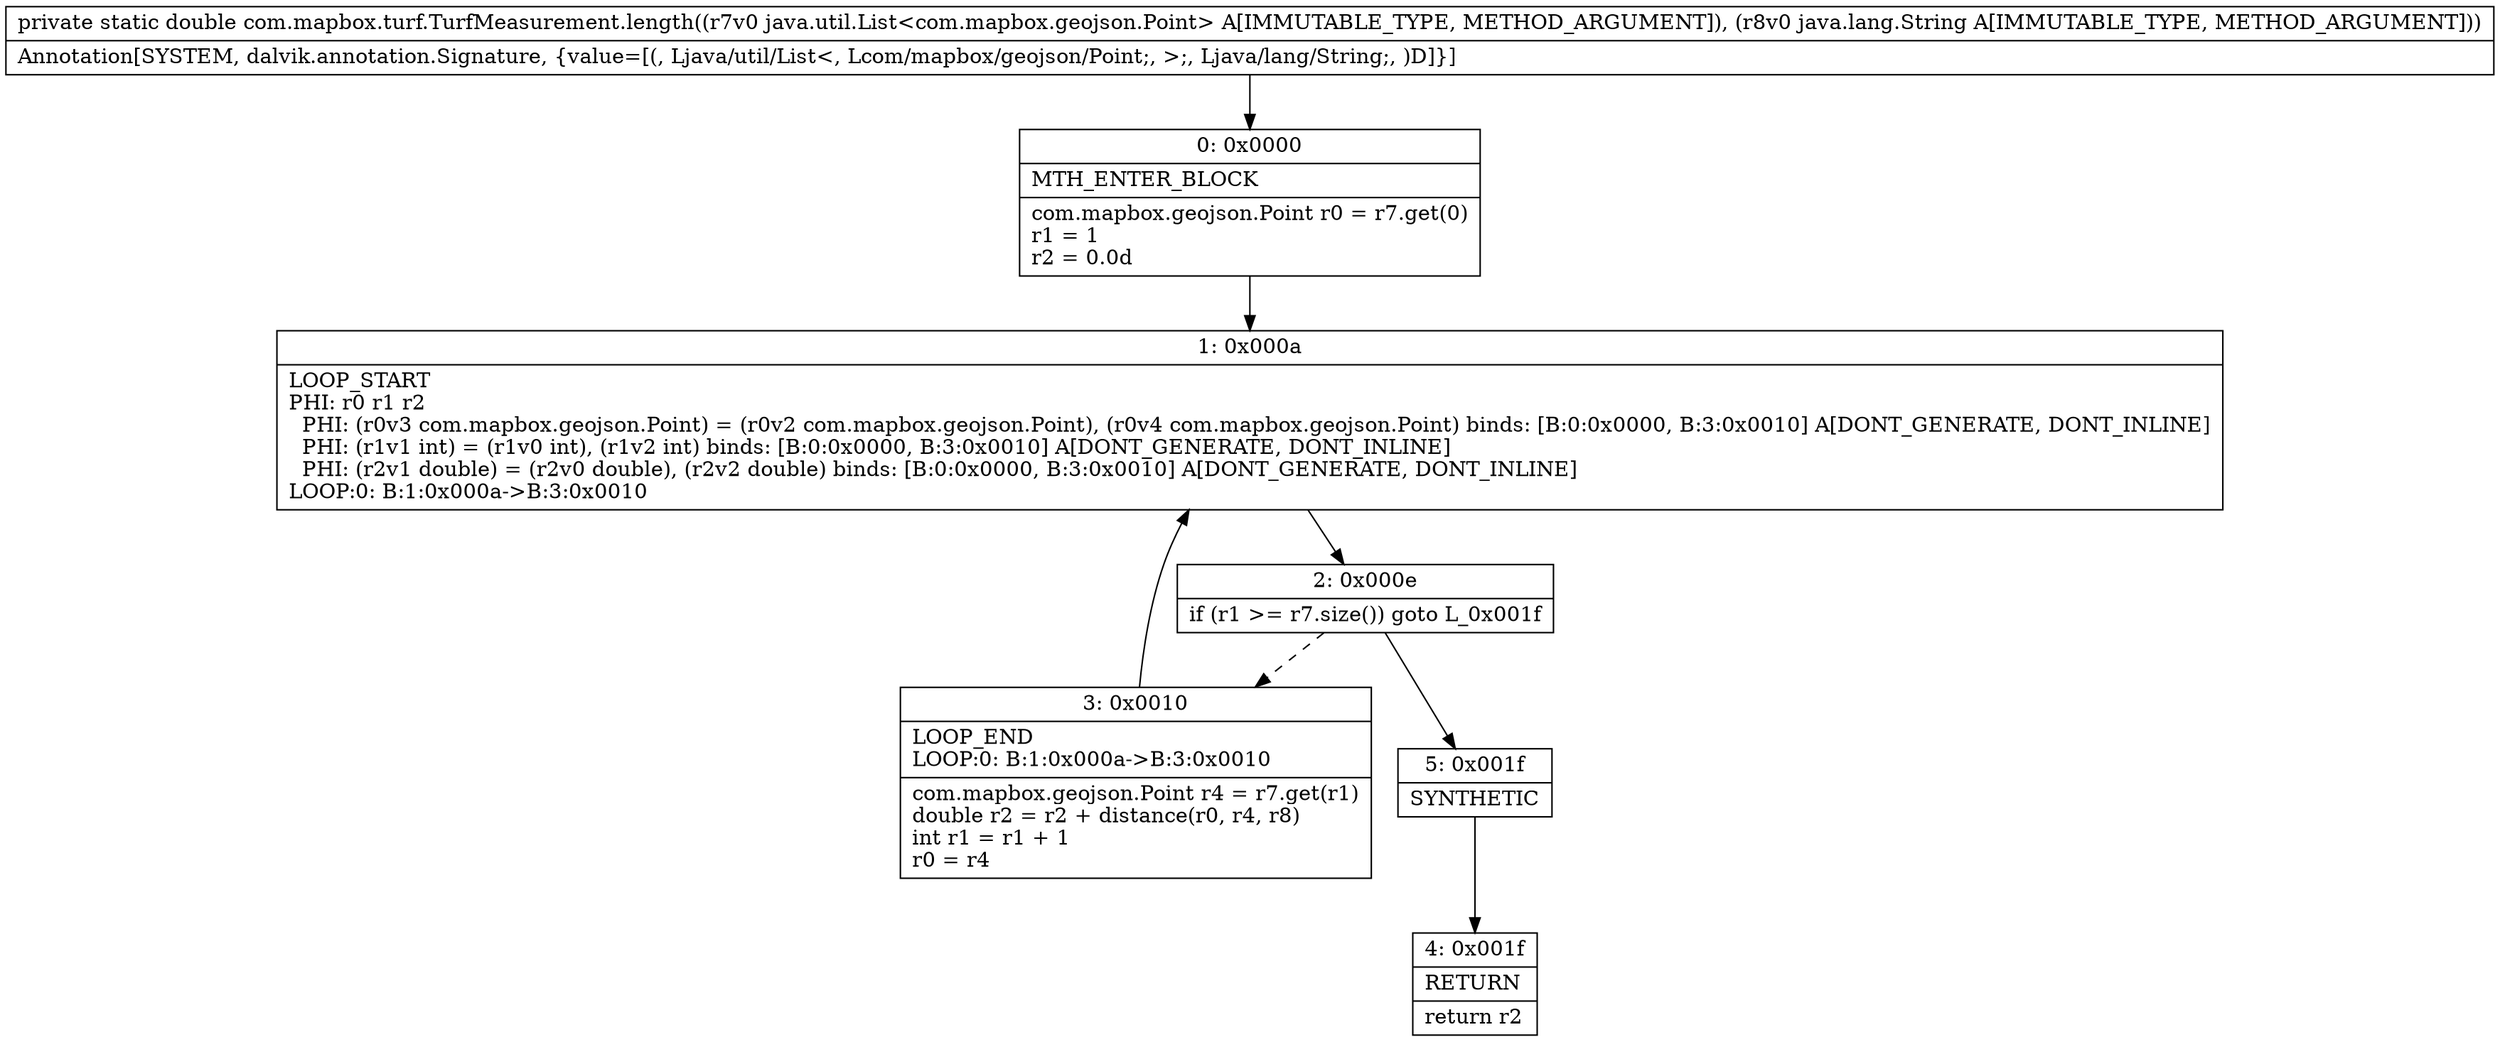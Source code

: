 digraph "CFG forcom.mapbox.turf.TurfMeasurement.length(Ljava\/util\/List;Ljava\/lang\/String;)D" {
Node_0 [shape=record,label="{0\:\ 0x0000|MTH_ENTER_BLOCK\l|com.mapbox.geojson.Point r0 = r7.get(0)\lr1 = 1\lr2 = 0.0d\l}"];
Node_1 [shape=record,label="{1\:\ 0x000a|LOOP_START\lPHI: r0 r1 r2 \l  PHI: (r0v3 com.mapbox.geojson.Point) = (r0v2 com.mapbox.geojson.Point), (r0v4 com.mapbox.geojson.Point) binds: [B:0:0x0000, B:3:0x0010] A[DONT_GENERATE, DONT_INLINE]\l  PHI: (r1v1 int) = (r1v0 int), (r1v2 int) binds: [B:0:0x0000, B:3:0x0010] A[DONT_GENERATE, DONT_INLINE]\l  PHI: (r2v1 double) = (r2v0 double), (r2v2 double) binds: [B:0:0x0000, B:3:0x0010] A[DONT_GENERATE, DONT_INLINE]\lLOOP:0: B:1:0x000a\-\>B:3:0x0010\l}"];
Node_2 [shape=record,label="{2\:\ 0x000e|if (r1 \>= r7.size()) goto L_0x001f\l}"];
Node_3 [shape=record,label="{3\:\ 0x0010|LOOP_END\lLOOP:0: B:1:0x000a\-\>B:3:0x0010\l|com.mapbox.geojson.Point r4 = r7.get(r1)\ldouble r2 = r2 + distance(r0, r4, r8)\lint r1 = r1 + 1\lr0 = r4\l}"];
Node_4 [shape=record,label="{4\:\ 0x001f|RETURN\l|return r2\l}"];
Node_5 [shape=record,label="{5\:\ 0x001f|SYNTHETIC\l}"];
MethodNode[shape=record,label="{private static double com.mapbox.turf.TurfMeasurement.length((r7v0 java.util.List\<com.mapbox.geojson.Point\> A[IMMUTABLE_TYPE, METHOD_ARGUMENT]), (r8v0 java.lang.String A[IMMUTABLE_TYPE, METHOD_ARGUMENT]))  | Annotation[SYSTEM, dalvik.annotation.Signature, \{value=[(, Ljava\/util\/List\<, Lcom\/mapbox\/geojson\/Point;, \>;, Ljava\/lang\/String;, )D]\}]\l}"];
MethodNode -> Node_0;
Node_0 -> Node_1;
Node_1 -> Node_2;
Node_2 -> Node_3[style=dashed];
Node_2 -> Node_5;
Node_3 -> Node_1;
Node_5 -> Node_4;
}

